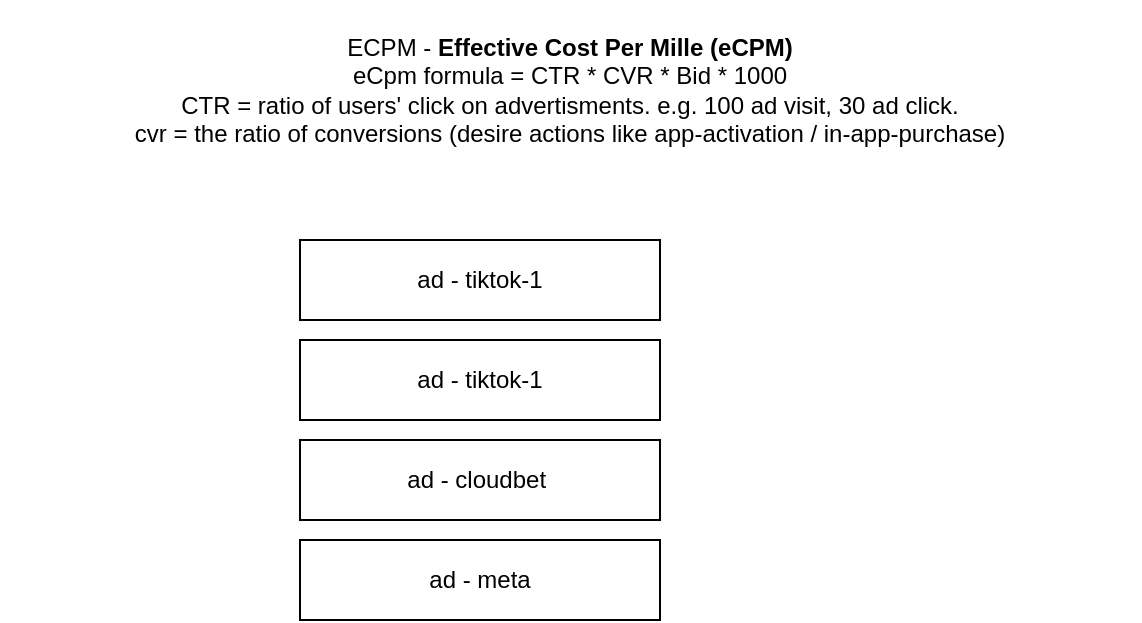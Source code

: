 <mxfile version="25.0.1">
  <diagram name="第 1 页" id="zgRFrtlp1Q119CmvOcFI">
    <mxGraphModel dx="2087" dy="702" grid="1" gridSize="10" guides="1" tooltips="1" connect="1" arrows="1" fold="1" page="1" pageScale="1" pageWidth="827" pageHeight="1169" math="0" shadow="0">
      <root>
        <mxCell id="0" />
        <mxCell id="1" parent="0" />
        <mxCell id="5tDuQ4ynyZppxNNhZH8u-1" value="ad - tiktok-1" style="rounded=0;whiteSpace=wrap;html=1;" vertex="1" parent="1">
          <mxGeometry x="20" y="190" width="180" height="40" as="geometry" />
        </mxCell>
        <mxCell id="5tDuQ4ynyZppxNNhZH8u-2" value="ad - tiktok-1" style="rounded=0;whiteSpace=wrap;html=1;" vertex="1" parent="1">
          <mxGeometry x="20" y="240" width="180" height="40" as="geometry" />
        </mxCell>
        <mxCell id="5tDuQ4ynyZppxNNhZH8u-3" value="ad - cloudbet&amp;nbsp;" style="rounded=0;whiteSpace=wrap;html=1;" vertex="1" parent="1">
          <mxGeometry x="20" y="290" width="180" height="40" as="geometry" />
        </mxCell>
        <mxCell id="5tDuQ4ynyZppxNNhZH8u-4" value="ad - meta" style="rounded=0;whiteSpace=wrap;html=1;" vertex="1" parent="1">
          <mxGeometry x="20" y="340" width="180" height="40" as="geometry" />
        </mxCell>
        <mxCell id="5tDuQ4ynyZppxNNhZH8u-5" value="ECPM -&amp;nbsp;&lt;strong&gt;Effective Cost Per Mille (eCPM)&lt;/strong&gt;&lt;br&gt;eCpm formula = CTR * CVR * Bid * 1000&lt;div&gt;CTR = ratio of users&#39; click on advertisments.&amp;nbsp;e.g. 100 ad visit, 30 ad click.&lt;br&gt;cvr = the ratio of conversions (desire actions like app-activation / in-app-purchase)&lt;/div&gt;" style="text;html=1;align=center;verticalAlign=middle;whiteSpace=wrap;rounded=0;" vertex="1" parent="1">
          <mxGeometry x="-130" y="70" width="570" height="90" as="geometry" />
        </mxCell>
      </root>
    </mxGraphModel>
  </diagram>
</mxfile>
